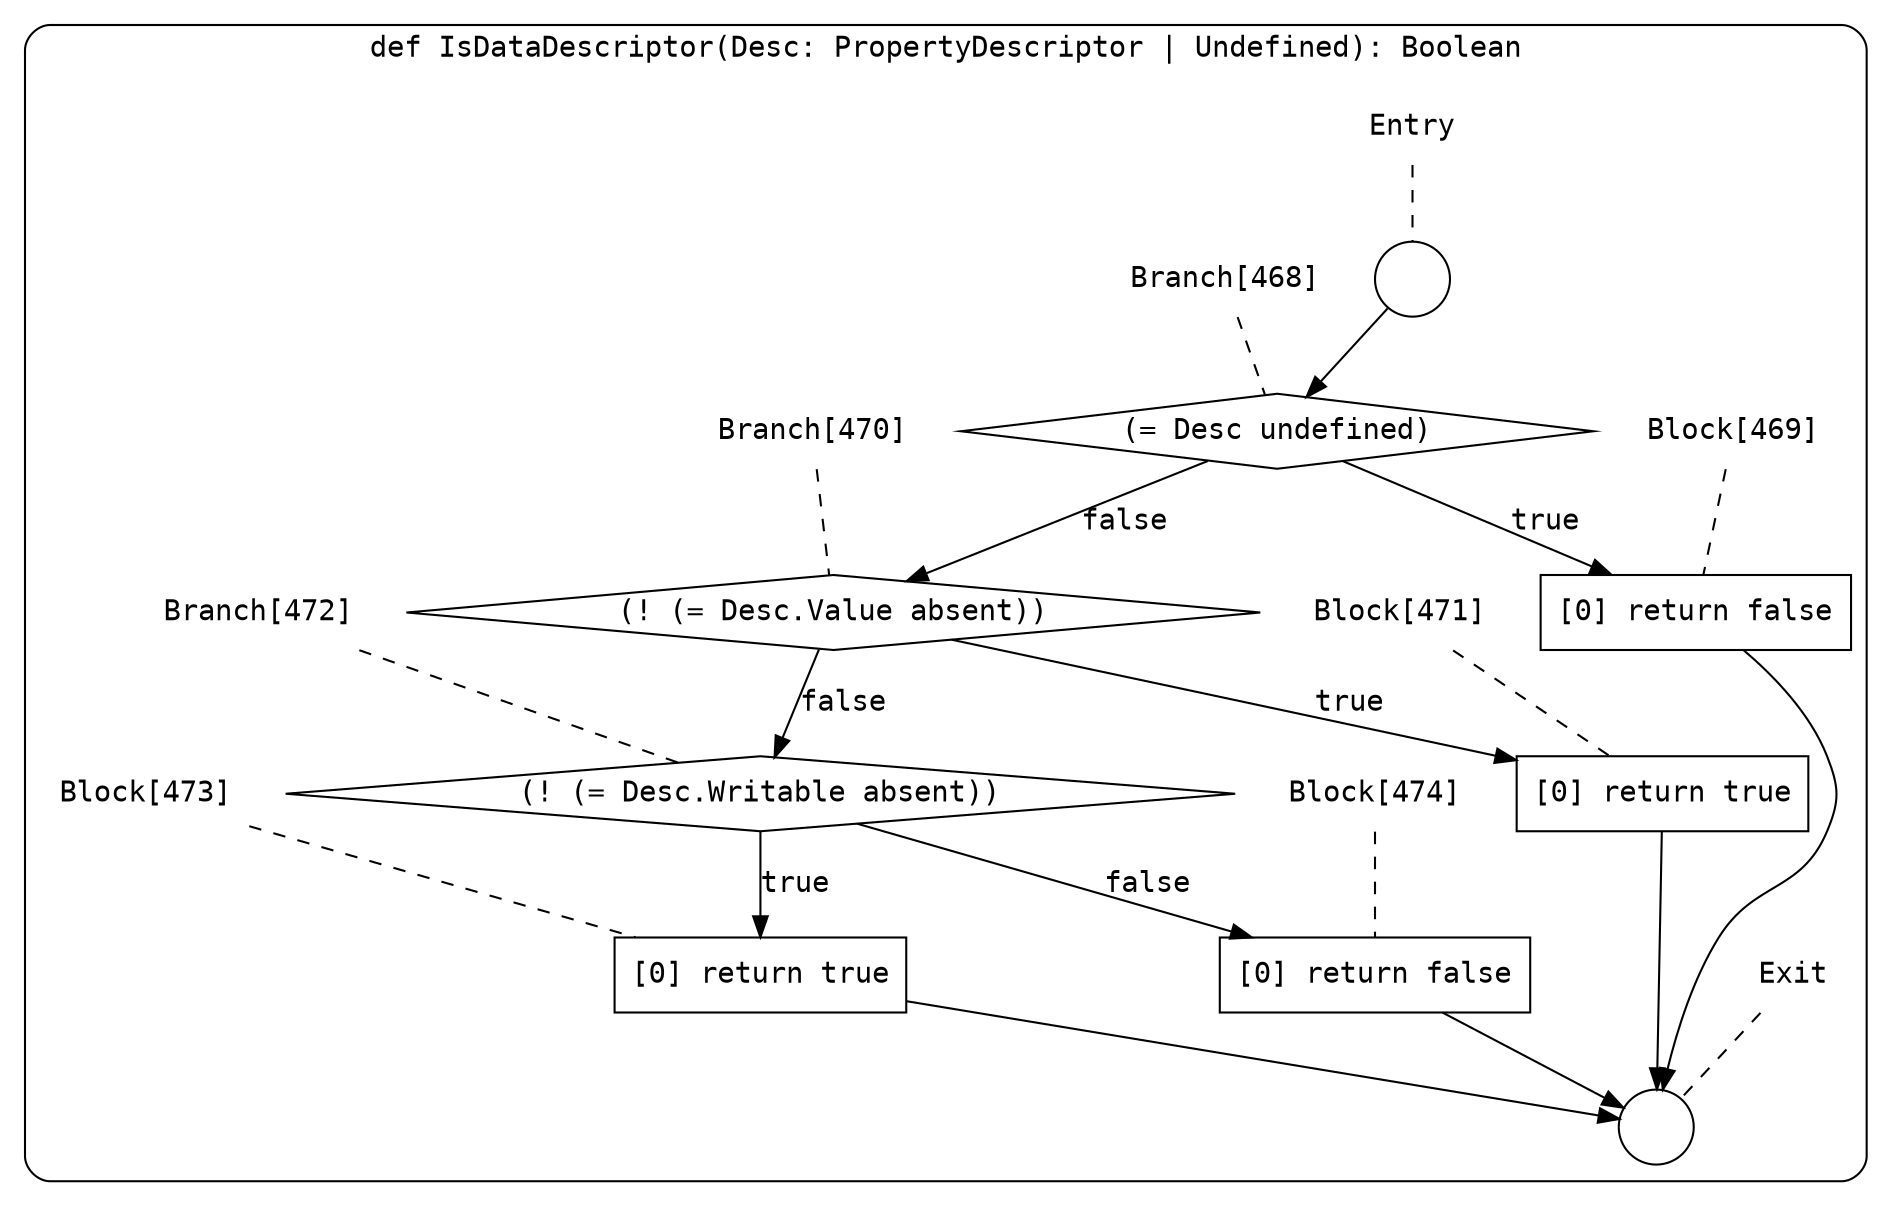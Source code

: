 digraph {
  graph [fontname = "Consolas"]
  node [fontname = "Consolas"]
  edge [fontname = "Consolas"]
  subgraph cluster68 {
    label = "def IsDataDescriptor(Desc: PropertyDescriptor | Undefined): Boolean"
    style = rounded
    cluster68_entry_name [shape=none, label=<<font color="black">Entry</font>>]
    cluster68_entry_name -> cluster68_entry [arrowhead=none, color="black", style=dashed]
    cluster68_entry [shape=circle label=" " color="black" fillcolor="white" style=filled]
    cluster68_entry -> node468 [color="black"]
    cluster68_exit_name [shape=none, label=<<font color="black">Exit</font>>]
    cluster68_exit_name -> cluster68_exit [arrowhead=none, color="black", style=dashed]
    cluster68_exit [shape=circle label=" " color="black" fillcolor="white" style=filled]
    node468_name [shape=none, label=<<font color="black">Branch[468]</font>>]
    node468_name -> node468 [arrowhead=none, color="black", style=dashed]
    node468 [shape=diamond, label=<<font color="black">(= Desc undefined)</font>> color="black" fillcolor="white", style=filled]
    node468 -> node469 [label=<<font color="black">true</font>> color="black"]
    node468 -> node470 [label=<<font color="black">false</font>> color="black"]
    node469_name [shape=none, label=<<font color="black">Block[469]</font>>]
    node469_name -> node469 [arrowhead=none, color="black", style=dashed]
    node469 [shape=box, label=<<font color="black">[0] return false<BR ALIGN="LEFT"/></font>> color="black" fillcolor="white", style=filled]
    node469 -> cluster68_exit [color="black"]
    node470_name [shape=none, label=<<font color="black">Branch[470]</font>>]
    node470_name -> node470 [arrowhead=none, color="black", style=dashed]
    node470 [shape=diamond, label=<<font color="black">(! (= Desc.Value absent))</font>> color="black" fillcolor="white", style=filled]
    node470 -> node471 [label=<<font color="black">true</font>> color="black"]
    node470 -> node472 [label=<<font color="black">false</font>> color="black"]
    node471_name [shape=none, label=<<font color="black">Block[471]</font>>]
    node471_name -> node471 [arrowhead=none, color="black", style=dashed]
    node471 [shape=box, label=<<font color="black">[0] return true<BR ALIGN="LEFT"/></font>> color="black" fillcolor="white", style=filled]
    node471 -> cluster68_exit [color="black"]
    node472_name [shape=none, label=<<font color="black">Branch[472]</font>>]
    node472_name -> node472 [arrowhead=none, color="black", style=dashed]
    node472 [shape=diamond, label=<<font color="black">(! (= Desc.Writable absent))</font>> color="black" fillcolor="white", style=filled]
    node472 -> node473 [label=<<font color="black">true</font>> color="black"]
    node472 -> node474 [label=<<font color="black">false</font>> color="black"]
    node473_name [shape=none, label=<<font color="black">Block[473]</font>>]
    node473_name -> node473 [arrowhead=none, color="black", style=dashed]
    node473 [shape=box, label=<<font color="black">[0] return true<BR ALIGN="LEFT"/></font>> color="black" fillcolor="white", style=filled]
    node473 -> cluster68_exit [color="black"]
    node474_name [shape=none, label=<<font color="black">Block[474]</font>>]
    node474_name -> node474 [arrowhead=none, color="black", style=dashed]
    node474 [shape=box, label=<<font color="black">[0] return false<BR ALIGN="LEFT"/></font>> color="black" fillcolor="white", style=filled]
    node474 -> cluster68_exit [color="black"]
  }
}
